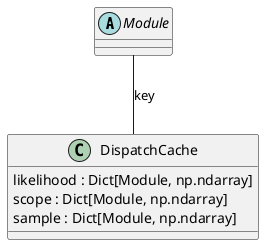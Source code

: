 @startuml

abstract class Module

class DispatchCache {
  likelihood : Dict[Module, np.ndarray]
  scope : Dict[Module, np.ndarray]
  sample : Dict[Module, np.ndarray]
}

Module -- DispatchCache : key

@enduml